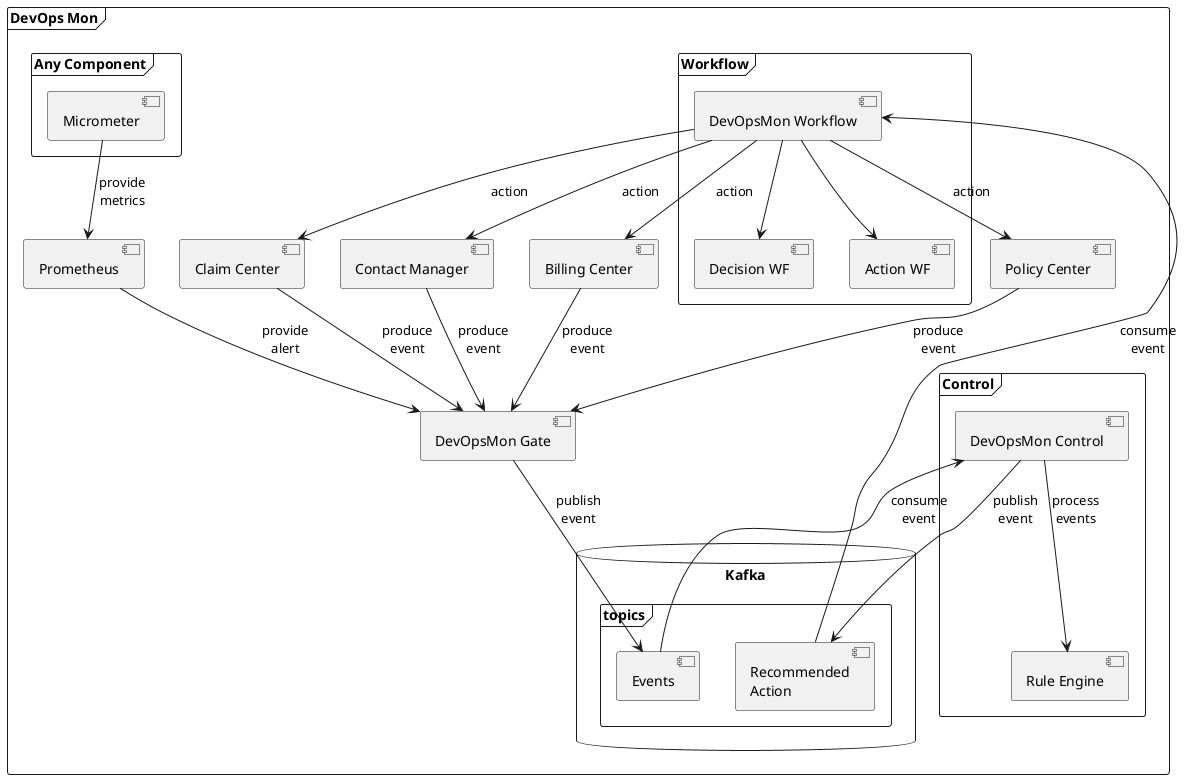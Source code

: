 @startuml
'https://plantuml.com/component-diagram

frame "DevOps Mon" {
    [Prometheus] as [prometheus]
    frame "Any Component"{
        [Micrometer] as [micrometer]
    }

    [DevOpsMon Gate] as [dom-gate]

    frame "Control"{
        [DevOpsMon Control] as [dom-control]
        [Rule Engine] as [rule-eng]

        [dom-control] --> [rule-eng] : process\nevents
    }

    frame "Workflow"{
        [DevOpsMon Workflow] as [dom-workflow]
        [Decision WF] as [decision-wf]
        [Action WF] as [action-wf]

        [dom-workflow] --> [decision-wf]
        [dom-workflow] --> [action-wf]
    }

    [Policy Center] as [gwr-pc]
    [Billing Center] as [gwr-bc]
    [Claim Center] as [gwr-cc]
    [Contact Manager] as [gwr-cm]

    database "Kafka" {
        frame "topics" {
            [Events] as [event]
            [Recommended\nAction] as [recommended-action]
        }
    }

    [micrometer] --> [prometheus] : provide\nmetrics
    [prometheus] --> [dom-gate] : provide\nalert

    [dom-gate] --> [event] : publish\nevent
    [event] --> [dom-control] : consume\nevent

    [dom-control] --> [recommended-action] : publish\nevent
    [recommended-action] --> [dom-workflow] : consume\nevent

    [gwr-pc] --> [dom-gate] : produce\nevent
    [gwr-bc] --> [dom-gate] : produce\nevent
    [gwr-cc] --> [dom-gate] : produce\nevent
    [gwr-cm] --> [dom-gate] : produce\nevent

    [dom-workflow] --> [gwr-pc] : action
    [dom-workflow] --> [gwr-bc] : action
    [dom-workflow] --> [gwr-cc] : action
    [dom-workflow] --> [gwr-cm] : action
}
@enduml